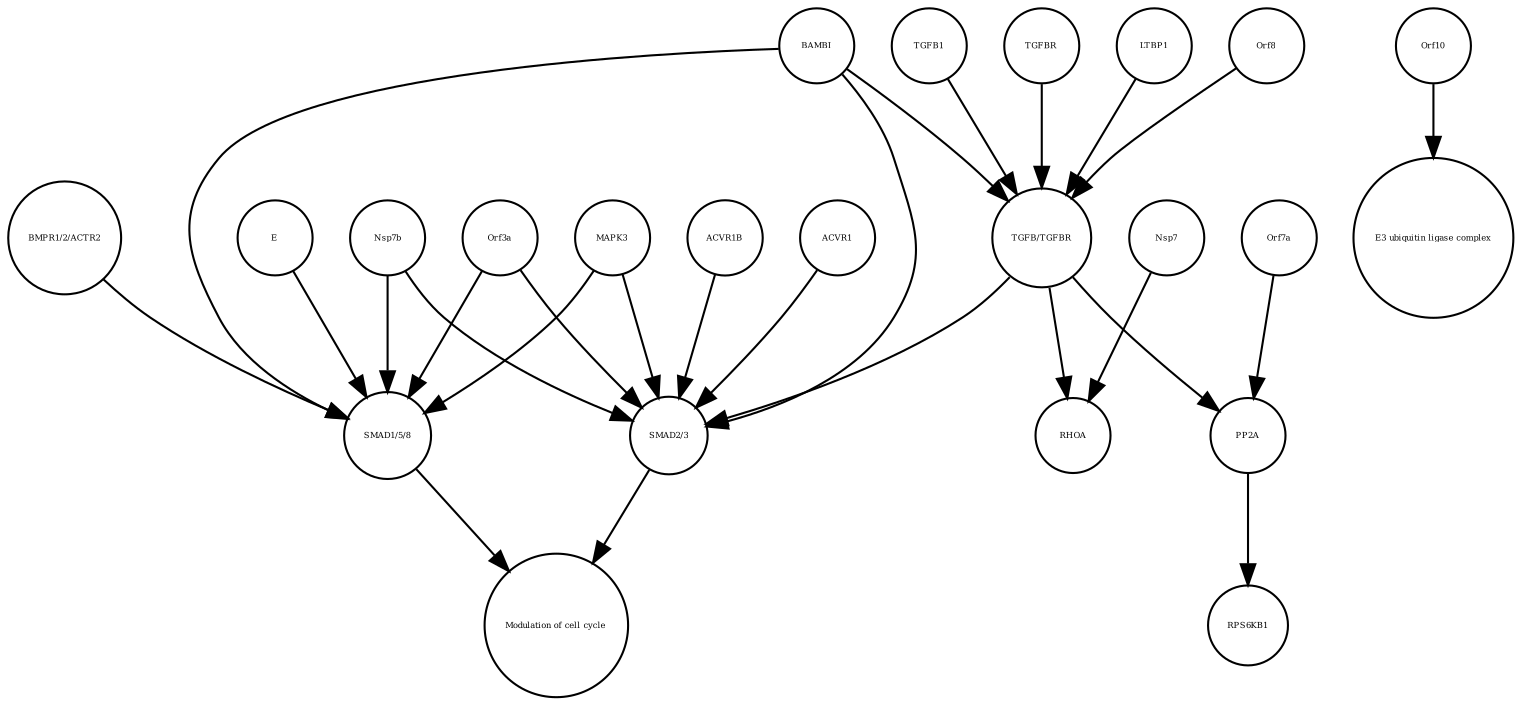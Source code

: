 strict digraph  {
"SMAD1/5/8" [annotation="", bipartite=0, cls=complex, fontsize=4, label="SMAD1/5/8", shape=circle];
"Modulation of cell cycle" [annotation="urn_miriam_obo.go_GO%3A0000074", bipartite=0, cls=phenotype, fontsize=4, label="Modulation of cell cycle", shape=circle];
"SMAD2/3" [annotation="", bipartite=0, cls=complex, fontsize=4, label="SMAD2/3", shape=circle];
"BMPR1/2/ACTR2" [annotation="", bipartite=0, cls=complex, fontsize=4, label="BMPR1/2/ACTR2", shape=circle];
TGFBR [annotation="", bipartite=0, cls=complex, fontsize=4, label=TGFBR, shape=circle];
Nsp7b [annotation=urn_miriam_uniprot_Q7TFA1, bipartite=0, cls=macromolecule, fontsize=4, label=Nsp7b, shape=circle];
RPS6KB1 [annotation="", bipartite=0, cls=macromolecule, fontsize=4, label=RPS6KB1, shape=circle];
RHOA [annotation="", bipartite=0, cls=macromolecule, fontsize=4, label=RHOA, shape=circle];
Orf3a [annotation=urn_miriam_uniprot_P59632, bipartite=0, cls=macromolecule, fontsize=4, label=Orf3a, shape=circle];
MAPK3 [annotation="", bipartite=0, cls=macromolecule, fontsize=4, label=MAPK3, shape=circle];
Orf7a [annotation=urn_miriam_uniprot_P59635, bipartite=0, cls=macromolecule, fontsize=4, label=Orf7a, shape=circle];
ACVR1B [annotation="", bipartite=0, cls=macromolecule, fontsize=4, label=ACVR1B, shape=circle];
LTBP1 [annotation="", bipartite=0, cls=macromolecule, fontsize=4, label=LTBP1, shape=circle];
Orf10 [annotation=urn_miriam_ncbiprotein_BCD58762, bipartite=0, cls=macromolecule, fontsize=4, label=Orf10, shape=circle];
Nsp7 [annotation=urn_miriam_uniprot_Q7TFA1, bipartite=0, cls=macromolecule, fontsize=4, label=Nsp7, shape=circle];
Orf8 [annotation="urn_miriam_uniprot_Q80H93|urn_miriam_uniprot_Q7TFA0", bipartite=0, cls=macromolecule, fontsize=4, label=Orf8, shape=circle];
ACVR1 [annotation="", bipartite=0, cls=macromolecule, fontsize=4, label=ACVR1, shape=circle];
BAMBI [annotation="", bipartite=0, cls=macromolecule, fontsize=4, label=BAMBI, shape=circle];
TGFB1 [annotation="", bipartite=0, cls=macromolecule, fontsize=4, label=TGFB1, shape=circle];
PP2A [annotation="", bipartite=0, cls=complex, fontsize=4, label=PP2A, shape=circle];
E [annotation=urn_miriam_uniprot_P59637, bipartite=0, cls=macromolecule, fontsize=4, label=E, shape=circle];
"TGFB/TGFBR" [annotation="", bipartite=0, cls=complex, fontsize=4, label="TGFB/TGFBR", shape=circle];
"E3 ubiquitin ligase complex" [annotation="", bipartite=0, cls=complex, fontsize=4, label="E3 ubiquitin ligase complex", shape=circle];
"SMAD1/5/8" -> "Modulation of cell cycle"  [annotation="", interaction_type=stimulation];
"SMAD2/3" -> "Modulation of cell cycle"  [annotation="", interaction_type=stimulation];
"BMPR1/2/ACTR2" -> "SMAD1/5/8"  [annotation="urn_miriam_doi_10.1101%2F2020.06.17.156455", interaction_type=catalysis];
TGFBR -> "TGFB/TGFBR"  [annotation="", interaction_type=production];
Nsp7b -> "SMAD2/3"  [annotation="urn_miriam_doi_10.1101%2F2020.06.17.156455", interaction_type=stimulation];
Nsp7b -> "SMAD1/5/8"  [annotation="urn_miriam_doi_10.1101%2F2020.06.17.156455", interaction_type=stimulation];
Orf3a -> "SMAD2/3"  [annotation="urn_miriam_doi_10.1101%2F2020.06.17.156455", interaction_type=stimulation];
Orf3a -> "SMAD1/5/8"  [annotation="urn_miriam_doi_10.1101%2F2020.06.17.156455", interaction_type=stimulation];
MAPK3 -> "SMAD2/3"  [annotation="urn_miriam_doi_10.1101%2F2020.06.17.156455", interaction_type=inhibition];
MAPK3 -> "SMAD1/5/8"  [annotation="urn_miriam_doi_10.1101%2F2020.06.17.156455", interaction_type=inhibition];
Orf7a -> PP2A  [annotation="urn_miriam_doi_10.1101%2F2020.03.31.019216", interaction_type=stimulation];
ACVR1B -> "SMAD2/3"  [annotation="urn_miriam_doi_10.1101%2F2020.06.17.156455", interaction_type=catalysis];
LTBP1 -> "TGFB/TGFBR"  [annotation="urn_miriam_doi_10.1101%2F2020.06.17.156455", interaction_type=inhibition];
Orf10 -> "E3 ubiquitin ligase complex"  [annotation="", interaction_type=production];
Nsp7 -> RHOA  [annotation="urn_miriam_doi_10.1101%2F2020.06.17.156455", interaction_type=stimulation];
Orf8 -> "TGFB/TGFBR"  [annotation="urn_miriam_doi_10.1101%2F2020.06.17.156455", interaction_type=stimulation];
ACVR1 -> "SMAD2/3"  [annotation="urn_miriam_doi_10.1101%2F2020.06.17.156455", interaction_type=catalysis];
BAMBI -> "TGFB/TGFBR"  [annotation="urn_miriam_doi_10.1101%2F2020.06.17.156455", interaction_type=inhibition];
BAMBI -> "SMAD2/3"  [annotation="urn_miriam_doi_10.1101%2F2020.06.17.156455", interaction_type=inhibition];
BAMBI -> "SMAD1/5/8"  [annotation="urn_miriam_doi_10.1101%2F2020.06.17.156455", interaction_type=inhibition];
TGFB1 -> "TGFB/TGFBR"  [annotation="", interaction_type=production];
PP2A -> RPS6KB1  [annotation="", interaction_type=catalysis];
E -> "SMAD1/5/8"  [annotation="urn_miriam_doi_10.1101%2F2020.06.17.156455", interaction_type=stimulation];
"TGFB/TGFBR" -> "SMAD2/3"  [annotation="urn_miriam_doi_10.1101%2F2020.06.17.156455", interaction_type=stimulation];
"TGFB/TGFBR" -> PP2A  [annotation="urn_miriam_doi_10.1101%2F2020.03.31.019216", interaction_type=stimulation];
"TGFB/TGFBR" -> RHOA  [annotation="urn_miriam_doi_10.1101%2F2020.06.17.156455", interaction_type=stimulation];
}

